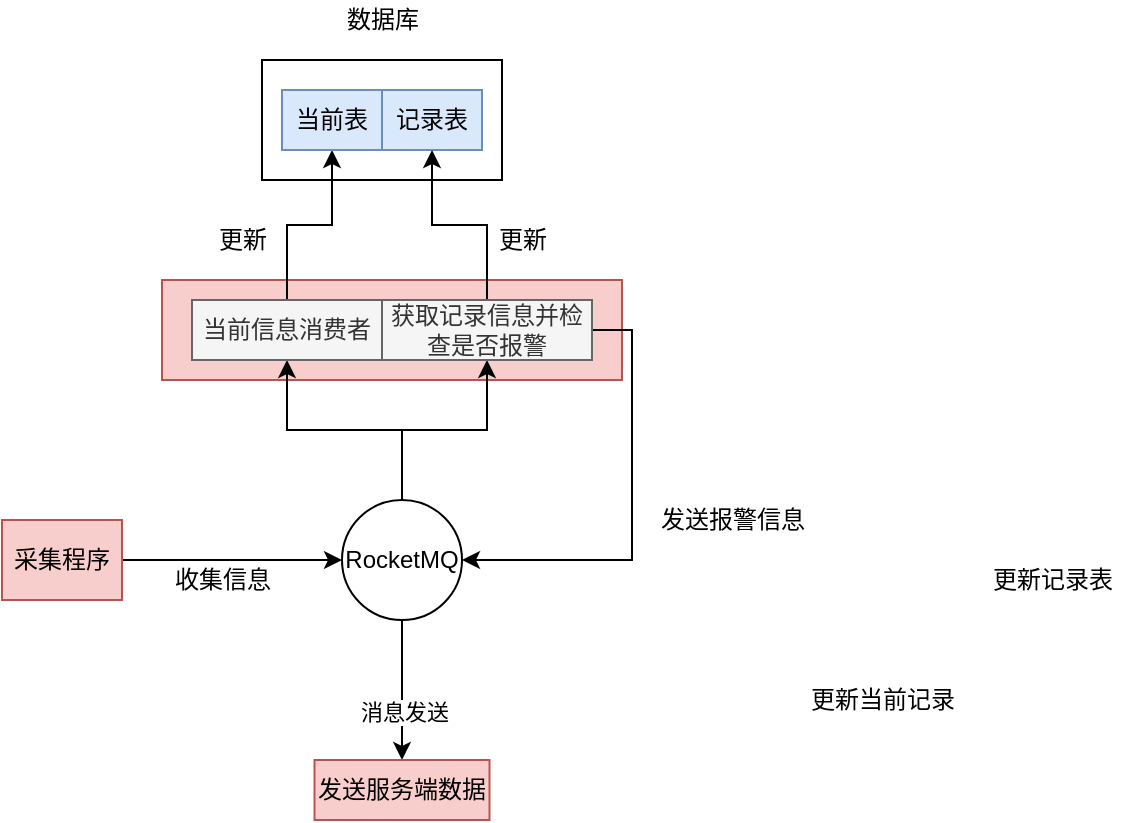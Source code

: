 <mxfile version="14.5.0" type="github">
  <diagram id="M3j8pxnVSpy2cYYRyJaD" name="第 1 页">
    <mxGraphModel dx="976" dy="588" grid="1" gridSize="10" guides="1" tooltips="1" connect="1" arrows="1" fold="1" page="1" pageScale="1" pageWidth="827" pageHeight="1169" math="0" shadow="0">
      <root>
        <mxCell id="0" />
        <mxCell id="1" parent="0" />
        <mxCell id="Ku6SttlqapJtqhPOGaz2-4" value="" style="rounded=0;whiteSpace=wrap;html=1;fillColor=#f8cecc;strokeColor=#b85450;" vertex="1" parent="1">
          <mxGeometry x="170" y="190" width="230" height="50" as="geometry" />
        </mxCell>
        <mxCell id="-FUthf-MKhOJVrU56NYP-5" value="" style="rounded=0;whiteSpace=wrap;html=1;" parent="1" vertex="1">
          <mxGeometry x="220" y="80" width="120" height="60" as="geometry" />
        </mxCell>
        <mxCell id="-FUthf-MKhOJVrU56NYP-11" style="edgeStyle=orthogonalEdgeStyle;rounded=0;orthogonalLoop=1;jettySize=auto;html=1;exitX=1;exitY=0.5;exitDx=0;exitDy=0;entryX=0;entryY=0.5;entryDx=0;entryDy=0;" parent="1" source="-FUthf-MKhOJVrU56NYP-1" target="-FUthf-MKhOJVrU56NYP-2" edge="1">
          <mxGeometry relative="1" as="geometry" />
        </mxCell>
        <mxCell id="-FUthf-MKhOJVrU56NYP-1" value="采集程序" style="rounded=0;whiteSpace=wrap;html=1;fillColor=#f8cecc;strokeColor=#b85450;" parent="1" vertex="1">
          <mxGeometry x="90" y="310" width="60" height="40" as="geometry" />
        </mxCell>
        <mxCell id="-FUthf-MKhOJVrU56NYP-15" style="edgeStyle=orthogonalEdgeStyle;rounded=0;orthogonalLoop=1;jettySize=auto;html=1;exitX=0.5;exitY=1;exitDx=0;exitDy=0;entryX=0.5;entryY=0;entryDx=0;entryDy=0;" parent="1" source="-FUthf-MKhOJVrU56NYP-2" target="-FUthf-MKhOJVrU56NYP-14" edge="1">
          <mxGeometry relative="1" as="geometry" />
        </mxCell>
        <mxCell id="-FUthf-MKhOJVrU56NYP-18" value="消息发送" style="edgeLabel;html=1;align=center;verticalAlign=middle;resizable=0;points=[];" parent="-FUthf-MKhOJVrU56NYP-15" vertex="1" connectable="0">
          <mxGeometry x="-0.097" y="1" relative="1" as="geometry">
            <mxPoint y="14" as="offset" />
          </mxGeometry>
        </mxCell>
        <mxCell id="Ku6SttlqapJtqhPOGaz2-9" style="edgeStyle=orthogonalEdgeStyle;rounded=0;orthogonalLoop=1;jettySize=auto;html=1;exitX=0.5;exitY=0;exitDx=0;exitDy=0;entryX=0.5;entryY=1;entryDx=0;entryDy=0;startArrow=none;startFill=0;endArrow=classic;endFill=1;" edge="1" parent="1" source="-FUthf-MKhOJVrU56NYP-2" target="-FUthf-MKhOJVrU56NYP-7">
          <mxGeometry relative="1" as="geometry" />
        </mxCell>
        <mxCell id="Ku6SttlqapJtqhPOGaz2-13" style="edgeStyle=orthogonalEdgeStyle;rounded=0;orthogonalLoop=1;jettySize=auto;html=1;exitX=0.5;exitY=0;exitDx=0;exitDy=0;entryX=0.5;entryY=1;entryDx=0;entryDy=0;startArrow=none;startFill=0;endArrow=classic;endFill=1;" edge="1" parent="1" source="-FUthf-MKhOJVrU56NYP-2" target="Ku6SttlqapJtqhPOGaz2-6">
          <mxGeometry relative="1" as="geometry" />
        </mxCell>
        <mxCell id="-FUthf-MKhOJVrU56NYP-2" value="RocketMQ" style="ellipse;whiteSpace=wrap;html=1;aspect=fixed;" parent="1" vertex="1">
          <mxGeometry x="260" y="300" width="60" height="60" as="geometry" />
        </mxCell>
        <mxCell id="Ku6SttlqapJtqhPOGaz2-7" style="edgeStyle=orthogonalEdgeStyle;rounded=0;orthogonalLoop=1;jettySize=auto;html=1;exitX=0.5;exitY=1;exitDx=0;exitDy=0;entryX=0.5;entryY=0;entryDx=0;entryDy=0;endArrow=none;endFill=0;startArrow=classic;startFill=1;" edge="1" parent="1" source="-FUthf-MKhOJVrU56NYP-3" target="-FUthf-MKhOJVrU56NYP-7">
          <mxGeometry relative="1" as="geometry" />
        </mxCell>
        <mxCell id="-FUthf-MKhOJVrU56NYP-3" value="当前表" style="rounded=0;whiteSpace=wrap;html=1;fillColor=#dae8fc;strokeColor=#6c8ebf;" parent="1" vertex="1">
          <mxGeometry x="230" y="95" width="50" height="30" as="geometry" />
        </mxCell>
        <mxCell id="-FUthf-MKhOJVrU56NYP-4" value="记录表" style="rounded=0;whiteSpace=wrap;html=1;fillColor=#dae8fc;strokeColor=#6c8ebf;" parent="1" vertex="1">
          <mxGeometry x="280" y="95" width="50" height="30" as="geometry" />
        </mxCell>
        <mxCell id="-FUthf-MKhOJVrU56NYP-6" value="数据库" style="text;html=1;resizable=0;autosize=1;align=center;verticalAlign=middle;points=[];fillColor=none;strokeColor=none;rounded=0;" parent="1" vertex="1">
          <mxGeometry x="255" y="50" width="50" height="20" as="geometry" />
        </mxCell>
        <mxCell id="-FUthf-MKhOJVrU56NYP-7" value="当前信息消费者" style="rounded=0;whiteSpace=wrap;html=1;fillColor=#f5f5f5;strokeColor=#666666;fontColor=#333333;" parent="1" vertex="1">
          <mxGeometry x="185" y="200" width="95" height="30" as="geometry" />
        </mxCell>
        <mxCell id="-FUthf-MKhOJVrU56NYP-14" value="发送服务端数据" style="rounded=0;whiteSpace=wrap;html=1;fillColor=#f8cecc;strokeColor=#b85450;" parent="1" vertex="1">
          <mxGeometry x="246.25" y="430" width="87.5" height="30" as="geometry" />
        </mxCell>
        <mxCell id="-FUthf-MKhOJVrU56NYP-22" value="收集信息" style="text;html=1;align=center;verticalAlign=middle;resizable=0;points=[];autosize=1;" parent="1" vertex="1">
          <mxGeometry x="170" y="330" width="60" height="20" as="geometry" />
        </mxCell>
        <mxCell id="-lDNhWD37kOlUaLaTFIB-9" value="更新记录表" style="text;html=1;align=center;verticalAlign=middle;resizable=0;points=[];autosize=1;" parent="1" vertex="1">
          <mxGeometry x="575" y="330" width="80" height="20" as="geometry" />
        </mxCell>
        <mxCell id="Ku6SttlqapJtqhPOGaz2-2" value="更新当前记录" style="text;html=1;align=center;verticalAlign=middle;resizable=0;points=[];autosize=1;" vertex="1" parent="1">
          <mxGeometry x="485" y="390" width="90" height="20" as="geometry" />
        </mxCell>
        <mxCell id="Ku6SttlqapJtqhPOGaz2-11" style="edgeStyle=orthogonalEdgeStyle;rounded=0;orthogonalLoop=1;jettySize=auto;html=1;exitX=0.5;exitY=0;exitDx=0;exitDy=0;entryX=0.5;entryY=1;entryDx=0;entryDy=0;startArrow=none;startFill=0;endArrow=classic;endFill=1;" edge="1" parent="1" source="Ku6SttlqapJtqhPOGaz2-6" target="-FUthf-MKhOJVrU56NYP-4">
          <mxGeometry relative="1" as="geometry" />
        </mxCell>
        <mxCell id="Ku6SttlqapJtqhPOGaz2-14" style="edgeStyle=orthogonalEdgeStyle;rounded=0;orthogonalLoop=1;jettySize=auto;html=1;exitX=1;exitY=0.5;exitDx=0;exitDy=0;entryX=1;entryY=0.5;entryDx=0;entryDy=0;startArrow=none;startFill=0;endArrow=classic;endFill=1;" edge="1" parent="1" source="Ku6SttlqapJtqhPOGaz2-6" target="-FUthf-MKhOJVrU56NYP-2">
          <mxGeometry relative="1" as="geometry" />
        </mxCell>
        <mxCell id="Ku6SttlqapJtqhPOGaz2-6" value="获取记录信息并检查是否报警" style="rounded=0;whiteSpace=wrap;html=1;fillColor=#f5f5f5;strokeColor=#666666;fontColor=#333333;" vertex="1" parent="1">
          <mxGeometry x="280" y="200" width="105" height="30" as="geometry" />
        </mxCell>
        <mxCell id="Ku6SttlqapJtqhPOGaz2-10" value="更新" style="text;html=1;align=center;verticalAlign=middle;resizable=0;points=[];autosize=1;" vertex="1" parent="1">
          <mxGeometry x="190" y="160" width="40" height="20" as="geometry" />
        </mxCell>
        <mxCell id="Ku6SttlqapJtqhPOGaz2-12" value="更新" style="text;html=1;align=center;verticalAlign=middle;resizable=0;points=[];autosize=1;" vertex="1" parent="1">
          <mxGeometry x="330" y="160" width="40" height="20" as="geometry" />
        </mxCell>
        <mxCell id="Ku6SttlqapJtqhPOGaz2-15" value="发送报警信息" style="text;html=1;align=center;verticalAlign=middle;resizable=0;points=[];autosize=1;" vertex="1" parent="1">
          <mxGeometry x="410" y="300" width="90" height="20" as="geometry" />
        </mxCell>
      </root>
    </mxGraphModel>
  </diagram>
</mxfile>
